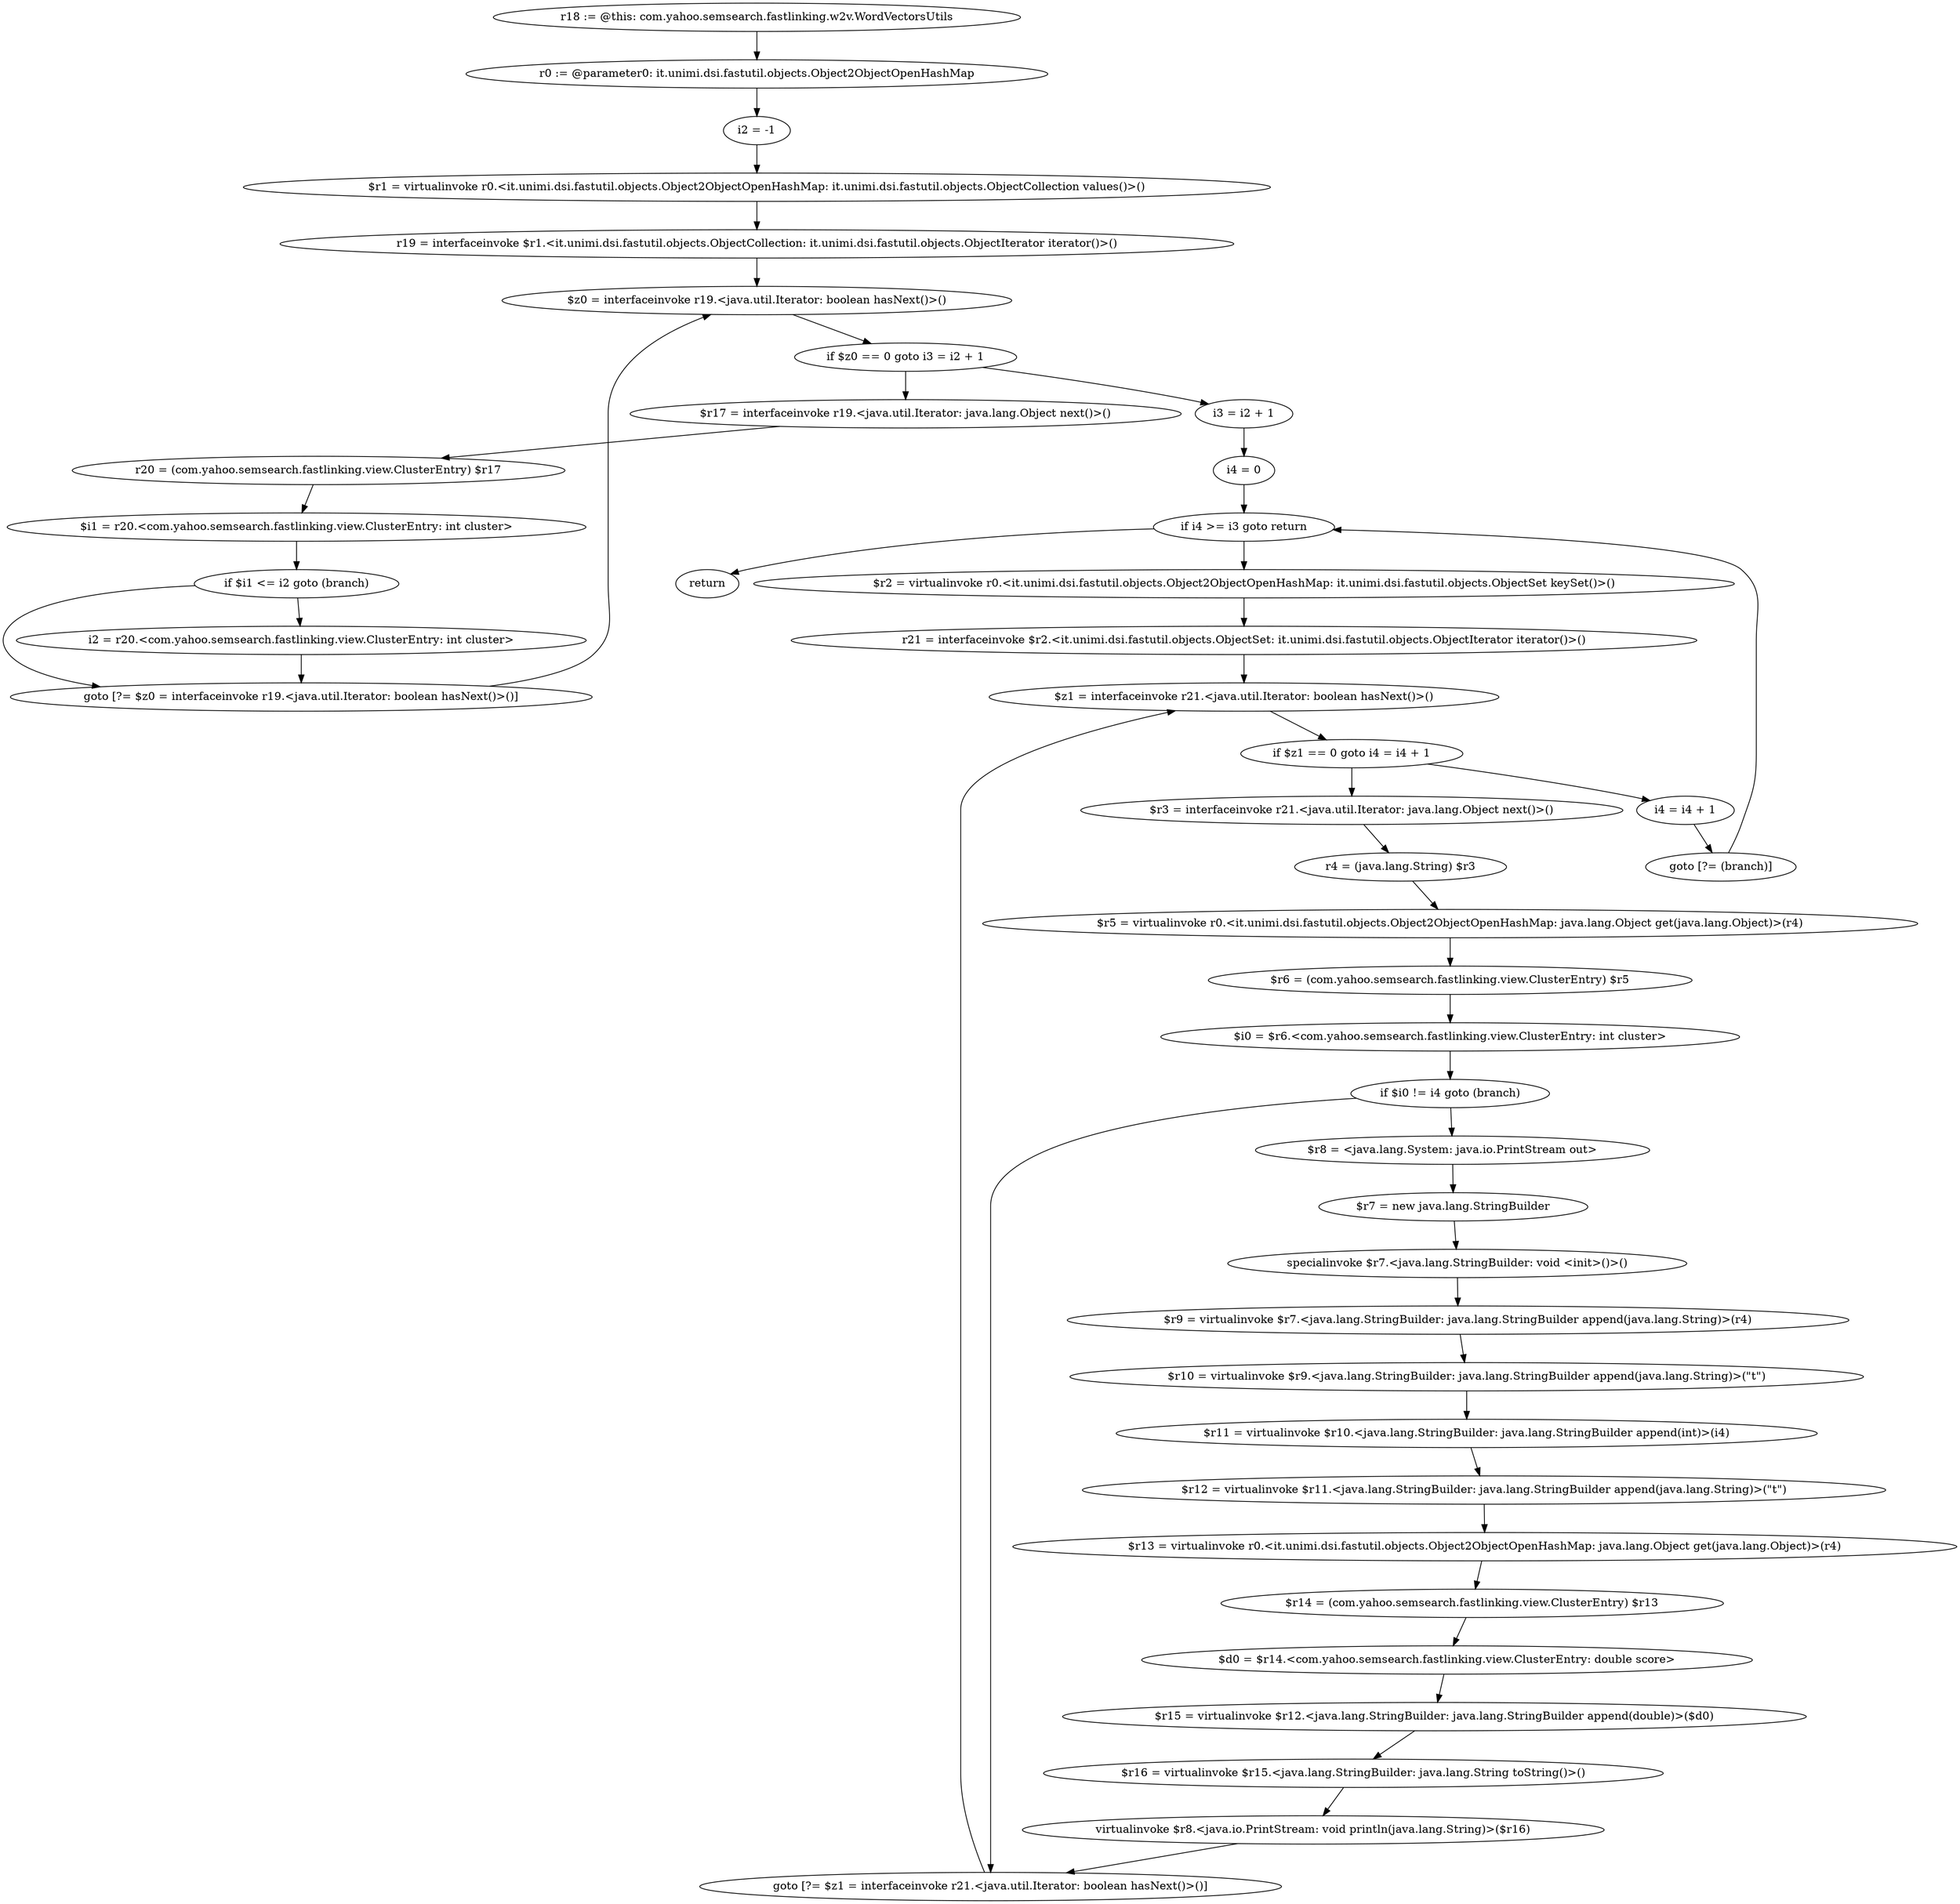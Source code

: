 digraph "unitGraph" {
    "r18 := @this: com.yahoo.semsearch.fastlinking.w2v.WordVectorsUtils"
    "r0 := @parameter0: it.unimi.dsi.fastutil.objects.Object2ObjectOpenHashMap"
    "i2 = -1"
    "$r1 = virtualinvoke r0.<it.unimi.dsi.fastutil.objects.Object2ObjectOpenHashMap: it.unimi.dsi.fastutil.objects.ObjectCollection values()>()"
    "r19 = interfaceinvoke $r1.<it.unimi.dsi.fastutil.objects.ObjectCollection: it.unimi.dsi.fastutil.objects.ObjectIterator iterator()>()"
    "$z0 = interfaceinvoke r19.<java.util.Iterator: boolean hasNext()>()"
    "if $z0 == 0 goto i3 = i2 + 1"
    "$r17 = interfaceinvoke r19.<java.util.Iterator: java.lang.Object next()>()"
    "r20 = (com.yahoo.semsearch.fastlinking.view.ClusterEntry) $r17"
    "$i1 = r20.<com.yahoo.semsearch.fastlinking.view.ClusterEntry: int cluster>"
    "if $i1 <= i2 goto (branch)"
    "i2 = r20.<com.yahoo.semsearch.fastlinking.view.ClusterEntry: int cluster>"
    "goto [?= $z0 = interfaceinvoke r19.<java.util.Iterator: boolean hasNext()>()]"
    "i3 = i2 + 1"
    "i4 = 0"
    "if i4 >= i3 goto return"
    "$r2 = virtualinvoke r0.<it.unimi.dsi.fastutil.objects.Object2ObjectOpenHashMap: it.unimi.dsi.fastutil.objects.ObjectSet keySet()>()"
    "r21 = interfaceinvoke $r2.<it.unimi.dsi.fastutil.objects.ObjectSet: it.unimi.dsi.fastutil.objects.ObjectIterator iterator()>()"
    "$z1 = interfaceinvoke r21.<java.util.Iterator: boolean hasNext()>()"
    "if $z1 == 0 goto i4 = i4 + 1"
    "$r3 = interfaceinvoke r21.<java.util.Iterator: java.lang.Object next()>()"
    "r4 = (java.lang.String) $r3"
    "$r5 = virtualinvoke r0.<it.unimi.dsi.fastutil.objects.Object2ObjectOpenHashMap: java.lang.Object get(java.lang.Object)>(r4)"
    "$r6 = (com.yahoo.semsearch.fastlinking.view.ClusterEntry) $r5"
    "$i0 = $r6.<com.yahoo.semsearch.fastlinking.view.ClusterEntry: int cluster>"
    "if $i0 != i4 goto (branch)"
    "$r8 = <java.lang.System: java.io.PrintStream out>"
    "$r7 = new java.lang.StringBuilder"
    "specialinvoke $r7.<java.lang.StringBuilder: void <init>()>()"
    "$r9 = virtualinvoke $r7.<java.lang.StringBuilder: java.lang.StringBuilder append(java.lang.String)>(r4)"
    "$r10 = virtualinvoke $r9.<java.lang.StringBuilder: java.lang.StringBuilder append(java.lang.String)>(\"\t\")"
    "$r11 = virtualinvoke $r10.<java.lang.StringBuilder: java.lang.StringBuilder append(int)>(i4)"
    "$r12 = virtualinvoke $r11.<java.lang.StringBuilder: java.lang.StringBuilder append(java.lang.String)>(\"\t\")"
    "$r13 = virtualinvoke r0.<it.unimi.dsi.fastutil.objects.Object2ObjectOpenHashMap: java.lang.Object get(java.lang.Object)>(r4)"
    "$r14 = (com.yahoo.semsearch.fastlinking.view.ClusterEntry) $r13"
    "$d0 = $r14.<com.yahoo.semsearch.fastlinking.view.ClusterEntry: double score>"
    "$r15 = virtualinvoke $r12.<java.lang.StringBuilder: java.lang.StringBuilder append(double)>($d0)"
    "$r16 = virtualinvoke $r15.<java.lang.StringBuilder: java.lang.String toString()>()"
    "virtualinvoke $r8.<java.io.PrintStream: void println(java.lang.String)>($r16)"
    "goto [?= $z1 = interfaceinvoke r21.<java.util.Iterator: boolean hasNext()>()]"
    "i4 = i4 + 1"
    "goto [?= (branch)]"
    "return"
    "r18 := @this: com.yahoo.semsearch.fastlinking.w2v.WordVectorsUtils"->"r0 := @parameter0: it.unimi.dsi.fastutil.objects.Object2ObjectOpenHashMap";
    "r0 := @parameter0: it.unimi.dsi.fastutil.objects.Object2ObjectOpenHashMap"->"i2 = -1";
    "i2 = -1"->"$r1 = virtualinvoke r0.<it.unimi.dsi.fastutil.objects.Object2ObjectOpenHashMap: it.unimi.dsi.fastutil.objects.ObjectCollection values()>()";
    "$r1 = virtualinvoke r0.<it.unimi.dsi.fastutil.objects.Object2ObjectOpenHashMap: it.unimi.dsi.fastutil.objects.ObjectCollection values()>()"->"r19 = interfaceinvoke $r1.<it.unimi.dsi.fastutil.objects.ObjectCollection: it.unimi.dsi.fastutil.objects.ObjectIterator iterator()>()";
    "r19 = interfaceinvoke $r1.<it.unimi.dsi.fastutil.objects.ObjectCollection: it.unimi.dsi.fastutil.objects.ObjectIterator iterator()>()"->"$z0 = interfaceinvoke r19.<java.util.Iterator: boolean hasNext()>()";
    "$z0 = interfaceinvoke r19.<java.util.Iterator: boolean hasNext()>()"->"if $z0 == 0 goto i3 = i2 + 1";
    "if $z0 == 0 goto i3 = i2 + 1"->"$r17 = interfaceinvoke r19.<java.util.Iterator: java.lang.Object next()>()";
    "if $z0 == 0 goto i3 = i2 + 1"->"i3 = i2 + 1";
    "$r17 = interfaceinvoke r19.<java.util.Iterator: java.lang.Object next()>()"->"r20 = (com.yahoo.semsearch.fastlinking.view.ClusterEntry) $r17";
    "r20 = (com.yahoo.semsearch.fastlinking.view.ClusterEntry) $r17"->"$i1 = r20.<com.yahoo.semsearch.fastlinking.view.ClusterEntry: int cluster>";
    "$i1 = r20.<com.yahoo.semsearch.fastlinking.view.ClusterEntry: int cluster>"->"if $i1 <= i2 goto (branch)";
    "if $i1 <= i2 goto (branch)"->"i2 = r20.<com.yahoo.semsearch.fastlinking.view.ClusterEntry: int cluster>";
    "if $i1 <= i2 goto (branch)"->"goto [?= $z0 = interfaceinvoke r19.<java.util.Iterator: boolean hasNext()>()]";
    "i2 = r20.<com.yahoo.semsearch.fastlinking.view.ClusterEntry: int cluster>"->"goto [?= $z0 = interfaceinvoke r19.<java.util.Iterator: boolean hasNext()>()]";
    "goto [?= $z0 = interfaceinvoke r19.<java.util.Iterator: boolean hasNext()>()]"->"$z0 = interfaceinvoke r19.<java.util.Iterator: boolean hasNext()>()";
    "i3 = i2 + 1"->"i4 = 0";
    "i4 = 0"->"if i4 >= i3 goto return";
    "if i4 >= i3 goto return"->"$r2 = virtualinvoke r0.<it.unimi.dsi.fastutil.objects.Object2ObjectOpenHashMap: it.unimi.dsi.fastutil.objects.ObjectSet keySet()>()";
    "if i4 >= i3 goto return"->"return";
    "$r2 = virtualinvoke r0.<it.unimi.dsi.fastutil.objects.Object2ObjectOpenHashMap: it.unimi.dsi.fastutil.objects.ObjectSet keySet()>()"->"r21 = interfaceinvoke $r2.<it.unimi.dsi.fastutil.objects.ObjectSet: it.unimi.dsi.fastutil.objects.ObjectIterator iterator()>()";
    "r21 = interfaceinvoke $r2.<it.unimi.dsi.fastutil.objects.ObjectSet: it.unimi.dsi.fastutil.objects.ObjectIterator iterator()>()"->"$z1 = interfaceinvoke r21.<java.util.Iterator: boolean hasNext()>()";
    "$z1 = interfaceinvoke r21.<java.util.Iterator: boolean hasNext()>()"->"if $z1 == 0 goto i4 = i4 + 1";
    "if $z1 == 0 goto i4 = i4 + 1"->"$r3 = interfaceinvoke r21.<java.util.Iterator: java.lang.Object next()>()";
    "if $z1 == 0 goto i4 = i4 + 1"->"i4 = i4 + 1";
    "$r3 = interfaceinvoke r21.<java.util.Iterator: java.lang.Object next()>()"->"r4 = (java.lang.String) $r3";
    "r4 = (java.lang.String) $r3"->"$r5 = virtualinvoke r0.<it.unimi.dsi.fastutil.objects.Object2ObjectOpenHashMap: java.lang.Object get(java.lang.Object)>(r4)";
    "$r5 = virtualinvoke r0.<it.unimi.dsi.fastutil.objects.Object2ObjectOpenHashMap: java.lang.Object get(java.lang.Object)>(r4)"->"$r6 = (com.yahoo.semsearch.fastlinking.view.ClusterEntry) $r5";
    "$r6 = (com.yahoo.semsearch.fastlinking.view.ClusterEntry) $r5"->"$i0 = $r6.<com.yahoo.semsearch.fastlinking.view.ClusterEntry: int cluster>";
    "$i0 = $r6.<com.yahoo.semsearch.fastlinking.view.ClusterEntry: int cluster>"->"if $i0 != i4 goto (branch)";
    "if $i0 != i4 goto (branch)"->"$r8 = <java.lang.System: java.io.PrintStream out>";
    "if $i0 != i4 goto (branch)"->"goto [?= $z1 = interfaceinvoke r21.<java.util.Iterator: boolean hasNext()>()]";
    "$r8 = <java.lang.System: java.io.PrintStream out>"->"$r7 = new java.lang.StringBuilder";
    "$r7 = new java.lang.StringBuilder"->"specialinvoke $r7.<java.lang.StringBuilder: void <init>()>()";
    "specialinvoke $r7.<java.lang.StringBuilder: void <init>()>()"->"$r9 = virtualinvoke $r7.<java.lang.StringBuilder: java.lang.StringBuilder append(java.lang.String)>(r4)";
    "$r9 = virtualinvoke $r7.<java.lang.StringBuilder: java.lang.StringBuilder append(java.lang.String)>(r4)"->"$r10 = virtualinvoke $r9.<java.lang.StringBuilder: java.lang.StringBuilder append(java.lang.String)>(\"\t\")";
    "$r10 = virtualinvoke $r9.<java.lang.StringBuilder: java.lang.StringBuilder append(java.lang.String)>(\"\t\")"->"$r11 = virtualinvoke $r10.<java.lang.StringBuilder: java.lang.StringBuilder append(int)>(i4)";
    "$r11 = virtualinvoke $r10.<java.lang.StringBuilder: java.lang.StringBuilder append(int)>(i4)"->"$r12 = virtualinvoke $r11.<java.lang.StringBuilder: java.lang.StringBuilder append(java.lang.String)>(\"\t\")";
    "$r12 = virtualinvoke $r11.<java.lang.StringBuilder: java.lang.StringBuilder append(java.lang.String)>(\"\t\")"->"$r13 = virtualinvoke r0.<it.unimi.dsi.fastutil.objects.Object2ObjectOpenHashMap: java.lang.Object get(java.lang.Object)>(r4)";
    "$r13 = virtualinvoke r0.<it.unimi.dsi.fastutil.objects.Object2ObjectOpenHashMap: java.lang.Object get(java.lang.Object)>(r4)"->"$r14 = (com.yahoo.semsearch.fastlinking.view.ClusterEntry) $r13";
    "$r14 = (com.yahoo.semsearch.fastlinking.view.ClusterEntry) $r13"->"$d0 = $r14.<com.yahoo.semsearch.fastlinking.view.ClusterEntry: double score>";
    "$d0 = $r14.<com.yahoo.semsearch.fastlinking.view.ClusterEntry: double score>"->"$r15 = virtualinvoke $r12.<java.lang.StringBuilder: java.lang.StringBuilder append(double)>($d0)";
    "$r15 = virtualinvoke $r12.<java.lang.StringBuilder: java.lang.StringBuilder append(double)>($d0)"->"$r16 = virtualinvoke $r15.<java.lang.StringBuilder: java.lang.String toString()>()";
    "$r16 = virtualinvoke $r15.<java.lang.StringBuilder: java.lang.String toString()>()"->"virtualinvoke $r8.<java.io.PrintStream: void println(java.lang.String)>($r16)";
    "virtualinvoke $r8.<java.io.PrintStream: void println(java.lang.String)>($r16)"->"goto [?= $z1 = interfaceinvoke r21.<java.util.Iterator: boolean hasNext()>()]";
    "goto [?= $z1 = interfaceinvoke r21.<java.util.Iterator: boolean hasNext()>()]"->"$z1 = interfaceinvoke r21.<java.util.Iterator: boolean hasNext()>()";
    "i4 = i4 + 1"->"goto [?= (branch)]";
    "goto [?= (branch)]"->"if i4 >= i3 goto return";
}
